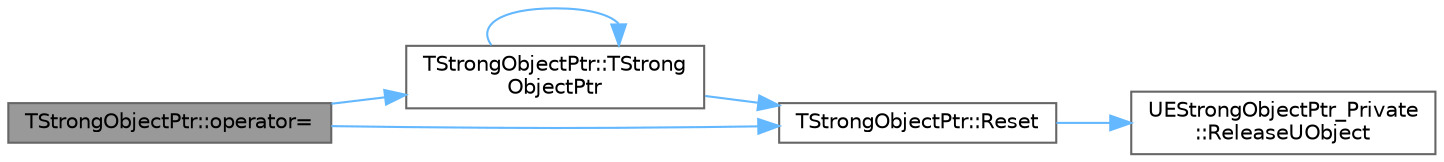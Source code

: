 digraph "TStrongObjectPtr::operator="
{
 // INTERACTIVE_SVG=YES
 // LATEX_PDF_SIZE
  bgcolor="transparent";
  edge [fontname=Helvetica,fontsize=10,labelfontname=Helvetica,labelfontsize=10];
  node [fontname=Helvetica,fontsize=10,shape=box,height=0.2,width=0.4];
  rankdir="LR";
  Node1 [id="Node000001",label="TStrongObjectPtr::operator=",height=0.2,width=0.4,color="gray40", fillcolor="grey60", style="filled", fontcolor="black",tooltip=" "];
  Node1 -> Node2 [id="edge1_Node000001_Node000002",color="steelblue1",style="solid",tooltip=" "];
  Node2 [id="Node000002",label="TStrongObjectPtr::TStrong\lObjectPtr",height=0.2,width=0.4,color="grey40", fillcolor="white", style="filled",URL="$d9/d03/classTStrongObjectPtr.html#a28e79b33ebd829e10e850827e7d6c75a",tooltip=" "];
  Node2 -> Node2 [id="edge2_Node000002_Node000002",color="steelblue1",style="solid",tooltip=" "];
  Node2 -> Node3 [id="edge3_Node000002_Node000003",color="steelblue1",style="solid",tooltip=" "];
  Node3 [id="Node000003",label="TStrongObjectPtr::Reset",height=0.2,width=0.4,color="grey40", fillcolor="white", style="filled",URL="$d9/d03/classTStrongObjectPtr.html#a6b1b32f0fcf93090a069c9b6f7f04b8c",tooltip=" "];
  Node3 -> Node4 [id="edge4_Node000003_Node000004",color="steelblue1",style="solid",tooltip=" "];
  Node4 [id="Node000004",label="UEStrongObjectPtr_Private\l::ReleaseUObject",height=0.2,width=0.4,color="grey40", fillcolor="white", style="filled",URL="$d1/da7/namespaceUEStrongObjectPtr__Private.html#a5ffed5ad58b090765a244282439c5013",tooltip=" "];
  Node1 -> Node3 [id="edge5_Node000001_Node000003",color="steelblue1",style="solid",tooltip=" "];
}
